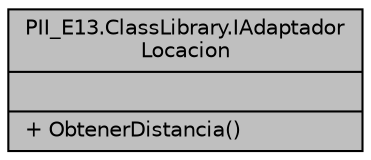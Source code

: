 digraph "PII_E13.ClassLibrary.IAdaptadorLocacion"
{
 // INTERACTIVE_SVG=YES
 // LATEX_PDF_SIZE
  edge [fontname="Helvetica",fontsize="10",labelfontname="Helvetica",labelfontsize="10"];
  node [fontname="Helvetica",fontsize="10",shape=record];
  Node1 [label="{PII_E13.ClassLibrary.IAdaptador\lLocacion\n||+ ObtenerDistancia()\l}",height=0.2,width=0.4,color="black", fillcolor="grey75", style="filled", fontcolor="black",tooltip="Interfaz utilizada para desacoplar la implementación de la clase AdaptadorLocacion utilizando el patr..."];
}

